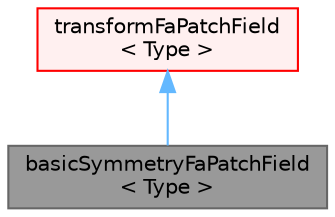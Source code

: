 digraph "basicSymmetryFaPatchField&lt; Type &gt;"
{
 // LATEX_PDF_SIZE
  bgcolor="transparent";
  edge [fontname=Helvetica,fontsize=10,labelfontname=Helvetica,labelfontsize=10];
  node [fontname=Helvetica,fontsize=10,shape=box,height=0.2,width=0.4];
  Node1 [id="Node000001",label="basicSymmetryFaPatchField\l\< Type \>",height=0.2,width=0.4,color="gray40", fillcolor="grey60", style="filled", fontcolor="black",tooltip="A symmetry patch."];
  Node2 -> Node1 [id="edge1_Node000001_Node000002",dir="back",color="steelblue1",style="solid",tooltip=" "];
  Node2 [id="Node000002",label="transformFaPatchField\l\< Type \>",height=0.2,width=0.4,color="red", fillcolor="#FFF0F0", style="filled",URL="$classFoam_1_1transformFaPatchField.html",tooltip="Author Zeljko Tukovic, FMENA Hrvoje Jasak, Wikki Ltd."];
}
